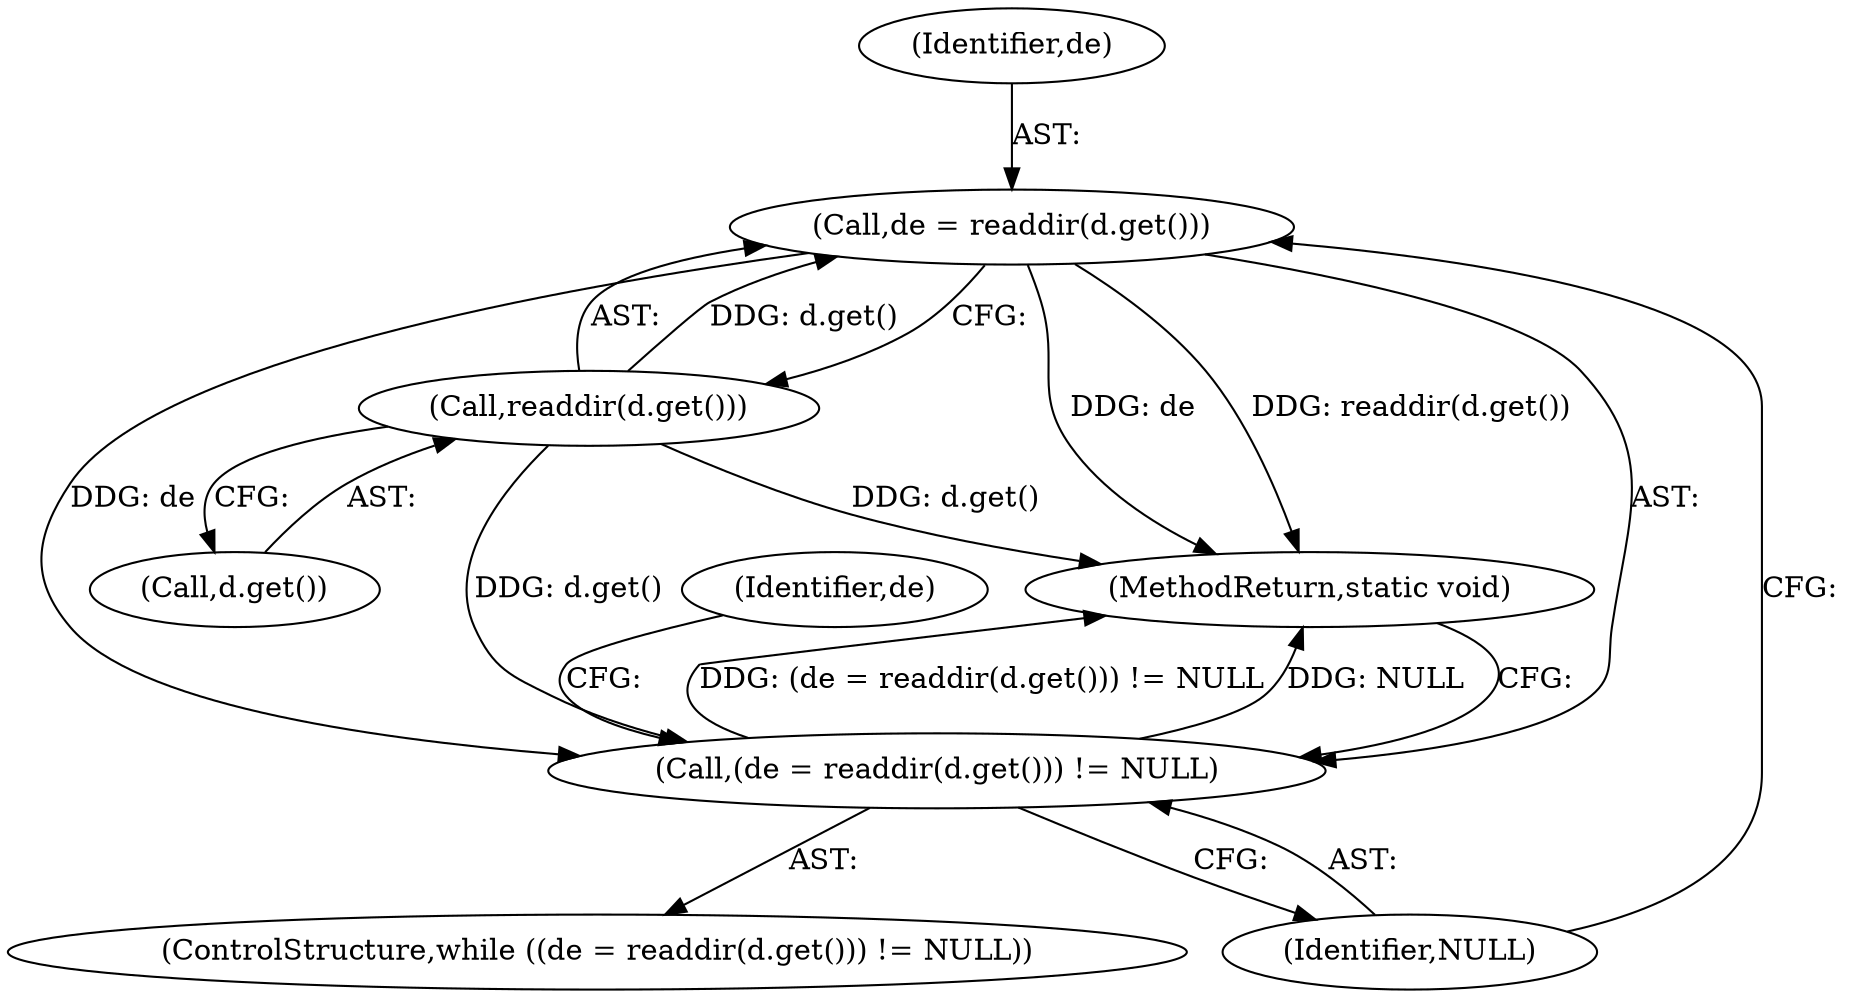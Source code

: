 digraph "0_Android_d7603583f90c2bc6074a4ee2886bd28082d7c65b@API" {
"1000130" [label="(Call,de = readdir(d.get()))"];
"1000132" [label="(Call,readdir(d.get()))"];
"1000129" [label="(Call,(de = readdir(d.get())) != NULL)"];
"1000133" [label="(Call,d.get())"];
"1000128" [label="(ControlStructure,while ((de = readdir(d.get())) != NULL))"];
"1000141" [label="(Identifier,de)"];
"1000134" [label="(Identifier,NULL)"];
"1000191" [label="(MethodReturn,static void)"];
"1000130" [label="(Call,de = readdir(d.get()))"];
"1000131" [label="(Identifier,de)"];
"1000129" [label="(Call,(de = readdir(d.get())) != NULL)"];
"1000132" [label="(Call,readdir(d.get()))"];
"1000130" -> "1000129"  [label="AST: "];
"1000130" -> "1000132"  [label="CFG: "];
"1000131" -> "1000130"  [label="AST: "];
"1000132" -> "1000130"  [label="AST: "];
"1000134" -> "1000130"  [label="CFG: "];
"1000130" -> "1000191"  [label="DDG: readdir(d.get())"];
"1000130" -> "1000191"  [label="DDG: de"];
"1000130" -> "1000129"  [label="DDG: de"];
"1000132" -> "1000130"  [label="DDG: d.get()"];
"1000132" -> "1000133"  [label="CFG: "];
"1000133" -> "1000132"  [label="AST: "];
"1000132" -> "1000191"  [label="DDG: d.get()"];
"1000132" -> "1000129"  [label="DDG: d.get()"];
"1000129" -> "1000128"  [label="AST: "];
"1000129" -> "1000134"  [label="CFG: "];
"1000134" -> "1000129"  [label="AST: "];
"1000141" -> "1000129"  [label="CFG: "];
"1000191" -> "1000129"  [label="CFG: "];
"1000129" -> "1000191"  [label="DDG: (de = readdir(d.get())) != NULL"];
"1000129" -> "1000191"  [label="DDG: NULL"];
}
